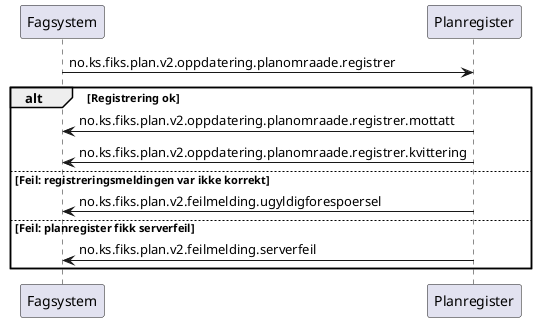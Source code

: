 @startuml

Fagsystem -> Planregister: no.ks.fiks.plan.v2.oppdatering.planomraade.registrer

alt Registrering ok
Fagsystem <- Planregister: no.ks.fiks.plan.v2.oppdatering.planomraade.registrer.mottatt
Fagsystem <- Planregister: no.ks.fiks.plan.v2.oppdatering.planomraade.registrer.kvittering

else Feil: registreringsmeldingen var ikke korrekt
Fagsystem <- Planregister: no.ks.fiks.plan.v2.feilmelding.ugyldigforespoersel

else Feil: planregister fikk serverfeil
Fagsystem <- Planregister: no.ks.fiks.plan.v2.feilmelding.serverfeil

end
@enduml